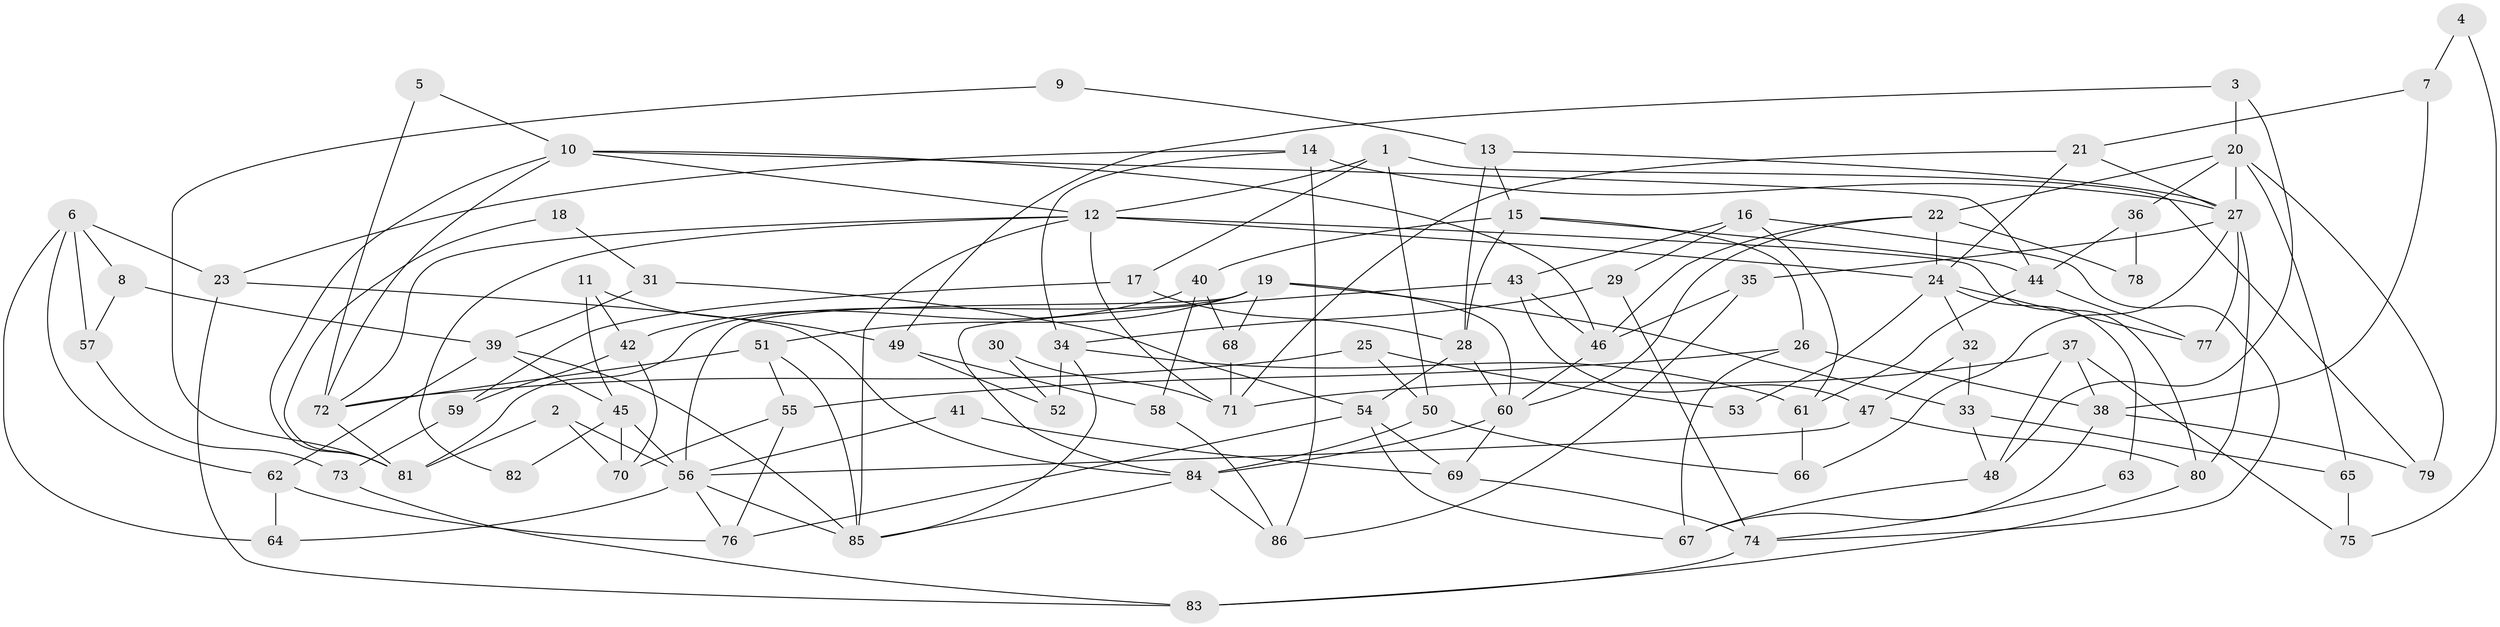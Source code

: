 // Generated by graph-tools (version 1.1) at 2025/26/03/09/25 03:26:21]
// undirected, 86 vertices, 172 edges
graph export_dot {
graph [start="1"]
  node [color=gray90,style=filled];
  1;
  2;
  3;
  4;
  5;
  6;
  7;
  8;
  9;
  10;
  11;
  12;
  13;
  14;
  15;
  16;
  17;
  18;
  19;
  20;
  21;
  22;
  23;
  24;
  25;
  26;
  27;
  28;
  29;
  30;
  31;
  32;
  33;
  34;
  35;
  36;
  37;
  38;
  39;
  40;
  41;
  42;
  43;
  44;
  45;
  46;
  47;
  48;
  49;
  50;
  51;
  52;
  53;
  54;
  55;
  56;
  57;
  58;
  59;
  60;
  61;
  62;
  63;
  64;
  65;
  66;
  67;
  68;
  69;
  70;
  71;
  72;
  73;
  74;
  75;
  76;
  77;
  78;
  79;
  80;
  81;
  82;
  83;
  84;
  85;
  86;
  1 -- 50;
  1 -- 79;
  1 -- 12;
  1 -- 17;
  2 -- 81;
  2 -- 56;
  2 -- 70;
  3 -- 48;
  3 -- 49;
  3 -- 20;
  4 -- 7;
  4 -- 75;
  5 -- 10;
  5 -- 72;
  6 -- 57;
  6 -- 23;
  6 -- 8;
  6 -- 62;
  6 -- 64;
  7 -- 38;
  7 -- 21;
  8 -- 39;
  8 -- 57;
  9 -- 81;
  9 -- 13;
  10 -- 72;
  10 -- 46;
  10 -- 12;
  10 -- 44;
  10 -- 81;
  11 -- 42;
  11 -- 45;
  11 -- 49;
  12 -- 24;
  12 -- 71;
  12 -- 72;
  12 -- 80;
  12 -- 82;
  12 -- 85;
  13 -- 27;
  13 -- 15;
  13 -- 28;
  14 -- 27;
  14 -- 23;
  14 -- 34;
  14 -- 86;
  15 -- 28;
  15 -- 26;
  15 -- 40;
  15 -- 44;
  16 -- 61;
  16 -- 43;
  16 -- 29;
  16 -- 74;
  17 -- 28;
  17 -- 59;
  18 -- 81;
  18 -- 31;
  19 -- 51;
  19 -- 56;
  19 -- 33;
  19 -- 60;
  19 -- 68;
  19 -- 81;
  20 -- 22;
  20 -- 27;
  20 -- 36;
  20 -- 65;
  20 -- 79;
  21 -- 24;
  21 -- 27;
  21 -- 71;
  22 -- 46;
  22 -- 60;
  22 -- 24;
  22 -- 78;
  23 -- 83;
  23 -- 84;
  24 -- 32;
  24 -- 53;
  24 -- 63;
  24 -- 77;
  25 -- 72;
  25 -- 50;
  25 -- 53;
  26 -- 38;
  26 -- 55;
  26 -- 67;
  27 -- 77;
  27 -- 35;
  27 -- 66;
  27 -- 80;
  28 -- 60;
  28 -- 54;
  29 -- 74;
  29 -- 34;
  30 -- 52;
  30 -- 71;
  31 -- 54;
  31 -- 39;
  32 -- 47;
  32 -- 33;
  33 -- 48;
  33 -- 65;
  34 -- 52;
  34 -- 61;
  34 -- 85;
  35 -- 46;
  35 -- 86;
  36 -- 44;
  36 -- 78;
  37 -- 71;
  37 -- 48;
  37 -- 38;
  37 -- 75;
  38 -- 67;
  38 -- 79;
  39 -- 85;
  39 -- 62;
  39 -- 45;
  40 -- 68;
  40 -- 42;
  40 -- 58;
  41 -- 69;
  41 -- 56;
  42 -- 70;
  42 -- 59;
  43 -- 84;
  43 -- 47;
  43 -- 46;
  44 -- 61;
  44 -- 77;
  45 -- 56;
  45 -- 70;
  45 -- 82;
  46 -- 60;
  47 -- 56;
  47 -- 80;
  48 -- 67;
  49 -- 58;
  49 -- 52;
  50 -- 66;
  50 -- 84;
  51 -- 72;
  51 -- 85;
  51 -- 55;
  54 -- 76;
  54 -- 67;
  54 -- 69;
  55 -- 70;
  55 -- 76;
  56 -- 85;
  56 -- 76;
  56 -- 64;
  57 -- 73;
  58 -- 86;
  59 -- 73;
  60 -- 84;
  60 -- 69;
  61 -- 66;
  62 -- 64;
  62 -- 76;
  63 -- 74;
  65 -- 75;
  68 -- 71;
  69 -- 74;
  72 -- 81;
  73 -- 83;
  74 -- 83;
  80 -- 83;
  84 -- 85;
  84 -- 86;
}

